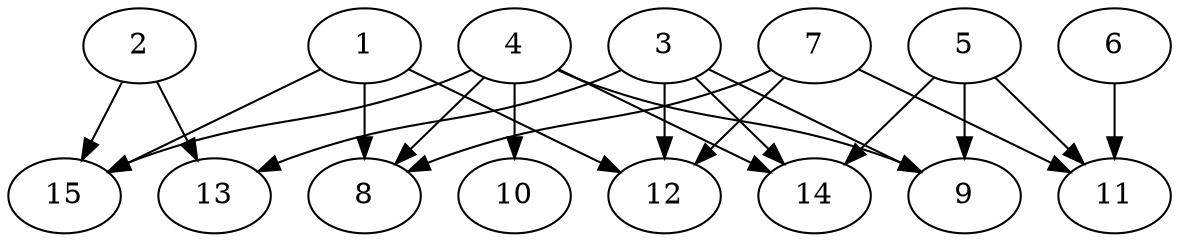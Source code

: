 // DAG automatically generated by daggen at Thu Oct  3 13:59:26 2019
// ./daggen --dot -n 15 --ccr 0.4 --fat 0.7 --regular 0.5 --density 0.6 --mindata 5242880 --maxdata 52428800 
digraph G {
  1 [size="93232640", alpha="0.16", expect_size="37293056"] 
  1 -> 8 [size ="37293056"]
  1 -> 12 [size ="37293056"]
  1 -> 15 [size ="37293056"]
  2 [size="127045120", alpha="0.06", expect_size="50818048"] 
  2 -> 13 [size ="50818048"]
  2 -> 15 [size ="50818048"]
  3 [size="70097920", alpha="0.00", expect_size="28039168"] 
  3 -> 9 [size ="28039168"]
  3 -> 12 [size ="28039168"]
  3 -> 13 [size ="28039168"]
  3 -> 14 [size ="28039168"]
  4 [size="24317440", alpha="0.07", expect_size="9726976"] 
  4 -> 8 [size ="9726976"]
  4 -> 9 [size ="9726976"]
  4 -> 10 [size ="9726976"]
  4 -> 14 [size ="9726976"]
  4 -> 15 [size ="9726976"]
  5 [size="84029440", alpha="0.02", expect_size="33611776"] 
  5 -> 9 [size ="33611776"]
  5 -> 11 [size ="33611776"]
  5 -> 14 [size ="33611776"]
  6 [size="106099200", alpha="0.19", expect_size="42439680"] 
  6 -> 11 [size ="42439680"]
  7 [size="70999040", alpha="0.10", expect_size="28399616"] 
  7 -> 8 [size ="28399616"]
  7 -> 11 [size ="28399616"]
  7 -> 12 [size ="28399616"]
  8 [size="119669760", alpha="0.13", expect_size="47867904"] 
  9 [size="65664000", alpha="0.19", expect_size="26265600"] 
  10 [size="37831680", alpha="0.14", expect_size="15132672"] 
  11 [size="18199040", alpha="0.05", expect_size="7279616"] 
  12 [size="114954240", alpha="0.19", expect_size="45981696"] 
  13 [size="31825920", alpha="0.10", expect_size="12730368"] 
  14 [size="33710080", alpha="0.14", expect_size="13484032"] 
  15 [size="72765440", alpha="0.12", expect_size="29106176"] 
}
